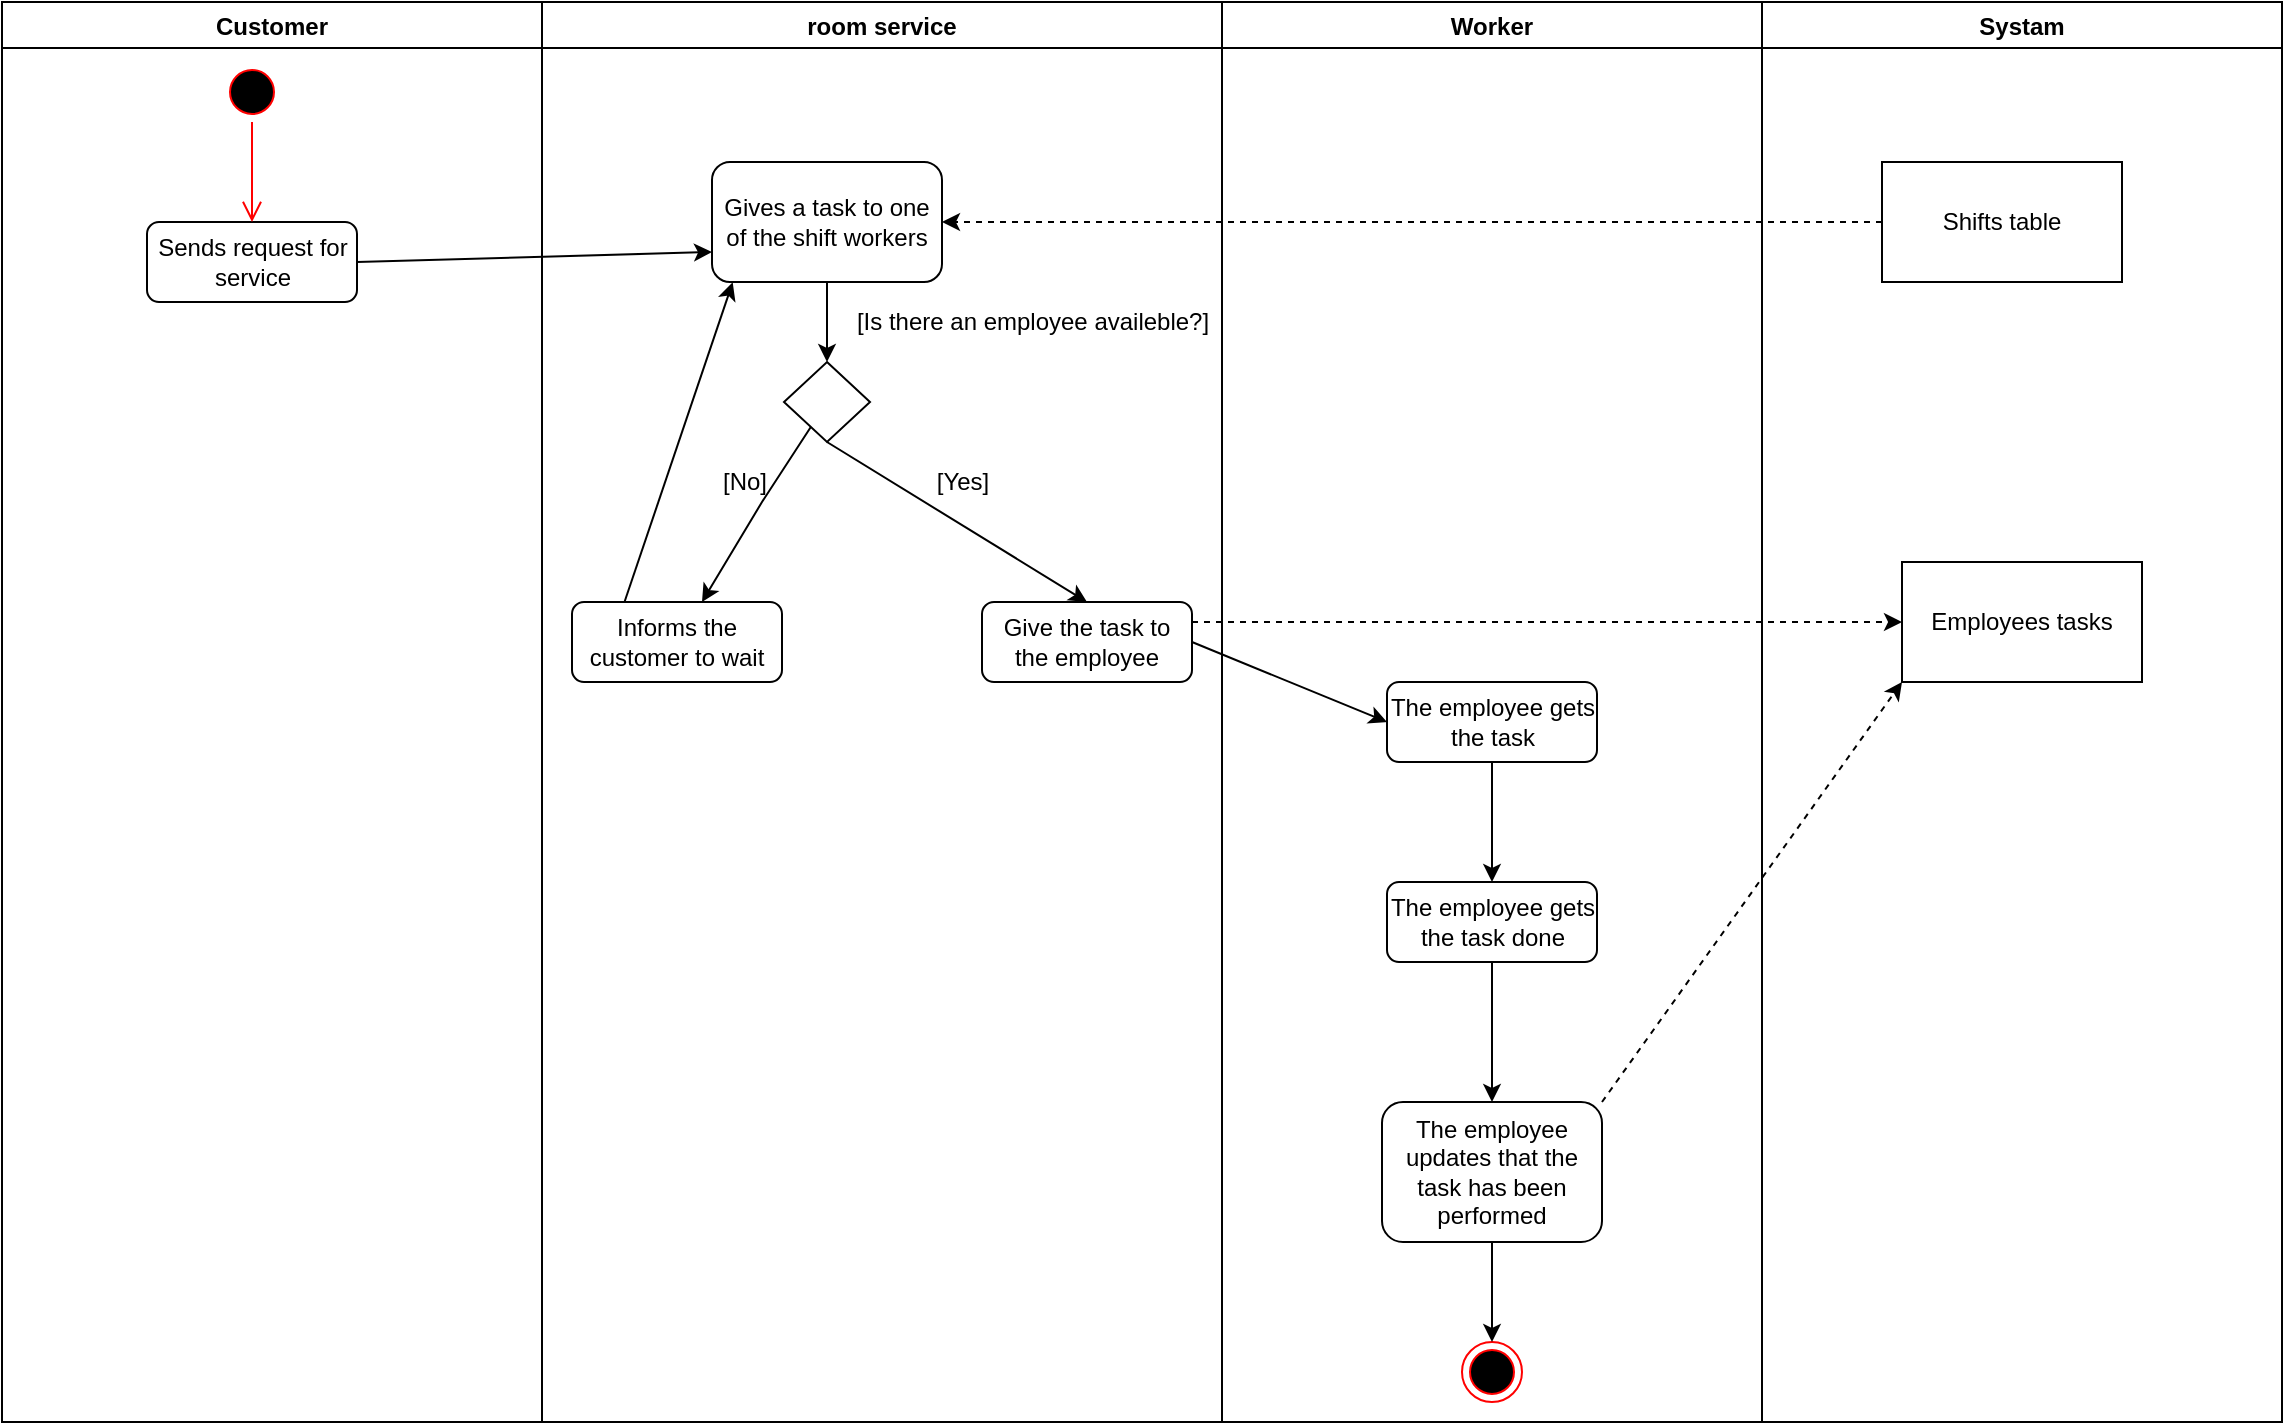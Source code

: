 <mxfile version="20.2.3" type="device"><diagram id="vcbtdFFCtinP55KqbZUI" name="Page-1"><mxGraphModel dx="2105" dy="551" grid="1" gridSize="10" guides="1" tooltips="1" connect="1" arrows="1" fold="1" page="1" pageScale="1" pageWidth="827" pageHeight="1169" math="0" shadow="0"><root><mxCell id="0"/><mxCell id="1" parent="0"/><mxCell id="6-Qii6ASkStRoT3FcNPo-1" value="room service" style="swimlane;" parent="1" vertex="1"><mxGeometry x="50" y="70" width="340" height="710" as="geometry"/></mxCell><mxCell id="6-Qii6ASkStRoT3FcNPo-10" value="Gives a task to one of the shift workers" style="rounded=1;whiteSpace=wrap;html=1;" parent="6-Qii6ASkStRoT3FcNPo-1" vertex="1"><mxGeometry x="85" y="80" width="115" height="60" as="geometry"/></mxCell><mxCell id="6-Qii6ASkStRoT3FcNPo-23" value="" style="rhombus;whiteSpace=wrap;html=1;" parent="6-Qii6ASkStRoT3FcNPo-1" vertex="1"><mxGeometry x="121" y="180" width="43" height="40" as="geometry"/></mxCell><mxCell id="6-Qii6ASkStRoT3FcNPo-22" value="" style="endArrow=classic;html=1;rounded=0;exitX=0.5;exitY=1;exitDx=0;exitDy=0;" parent="6-Qii6ASkStRoT3FcNPo-1" source="6-Qii6ASkStRoT3FcNPo-10" target="6-Qii6ASkStRoT3FcNPo-23" edge="1"><mxGeometry width="50" height="50" relative="1" as="geometry"><mxPoint x="100" y="240" as="sourcePoint"/><mxPoint x="143" y="190" as="targetPoint"/></mxGeometry></mxCell><mxCell id="6-Qii6ASkStRoT3FcNPo-24" value="[Is there an employee availeble?]" style="text;html=1;align=center;verticalAlign=middle;resizable=0;points=[];autosize=1;strokeColor=none;fillColor=none;" parent="6-Qii6ASkStRoT3FcNPo-1" vertex="1"><mxGeometry x="150" y="150" width="190" height="20" as="geometry"/></mxCell><mxCell id="6-Qii6ASkStRoT3FcNPo-18" value="Give the task to the employee" style="rounded=1;whiteSpace=wrap;html=1;" parent="6-Qii6ASkStRoT3FcNPo-1" vertex="1"><mxGeometry x="220" y="300" width="105" height="40" as="geometry"/></mxCell><mxCell id="6-Qii6ASkStRoT3FcNPo-26" value="[Yes]" style="text;html=1;align=center;verticalAlign=middle;resizable=0;points=[];autosize=1;strokeColor=none;fillColor=none;" parent="6-Qii6ASkStRoT3FcNPo-1" vertex="1"><mxGeometry x="190" y="230" width="40" height="20" as="geometry"/></mxCell><mxCell id="6-Qii6ASkStRoT3FcNPo-25" value="" style="endArrow=classic;html=1;rounded=0;exitX=0.5;exitY=1;exitDx=0;exitDy=0;entryX=0.5;entryY=0;entryDx=0;entryDy=0;" parent="6-Qii6ASkStRoT3FcNPo-1" source="6-Qii6ASkStRoT3FcNPo-23" target="6-Qii6ASkStRoT3FcNPo-18" edge="1"><mxGeometry width="50" height="50" relative="1" as="geometry"><mxPoint x="180" y="330" as="sourcePoint"/><mxPoint x="143" y="270" as="targetPoint"/></mxGeometry></mxCell><mxCell id="6-Qii6ASkStRoT3FcNPo-28" value="[No]" style="text;html=1;align=center;verticalAlign=middle;resizable=0;points=[];autosize=1;strokeColor=none;fillColor=none;" parent="6-Qii6ASkStRoT3FcNPo-1" vertex="1"><mxGeometry x="81" y="230" width="40" height="20" as="geometry"/></mxCell><mxCell id="6-Qii6ASkStRoT3FcNPo-17" value="Informs the customer to wait" style="rounded=1;whiteSpace=wrap;html=1;" parent="6-Qii6ASkStRoT3FcNPo-1" vertex="1"><mxGeometry x="15" y="300" width="105" height="40" as="geometry"/></mxCell><mxCell id="6-Qii6ASkStRoT3FcNPo-29" value="" style="endArrow=classic;html=1;rounded=0;exitX=0.25;exitY=0;exitDx=0;exitDy=0;entryX=0.09;entryY=1.003;entryDx=0;entryDy=0;entryPerimeter=0;" parent="6-Qii6ASkStRoT3FcNPo-1" source="6-Qii6ASkStRoT3FcNPo-17" target="6-Qii6ASkStRoT3FcNPo-10" edge="1"><mxGeometry width="50" height="50" relative="1" as="geometry"><mxPoint x="270" y="230" as="sourcePoint"/><mxPoint x="320" y="180" as="targetPoint"/></mxGeometry></mxCell><mxCell id="6-Qii6ASkStRoT3FcNPo-2" value="Worker" style="swimlane;" parent="1" vertex="1"><mxGeometry x="390" y="70" width="270" height="710" as="geometry"/></mxCell><mxCell id="6-Qii6ASkStRoT3FcNPo-15" value="The employee gets the task" style="rounded=1;whiteSpace=wrap;html=1;" parent="6-Qii6ASkStRoT3FcNPo-2" vertex="1"><mxGeometry x="82.5" y="340" width="105" height="40" as="geometry"/></mxCell><mxCell id="6-Qii6ASkStRoT3FcNPo-16" value="The employee gets the task done" style="rounded=1;whiteSpace=wrap;html=1;" parent="6-Qii6ASkStRoT3FcNPo-2" vertex="1"><mxGeometry x="82.5" y="440" width="105" height="40" as="geometry"/></mxCell><mxCell id="6-Qii6ASkStRoT3FcNPo-31" value="" style="endArrow=classic;html=1;rounded=0;entryX=0.5;entryY=0;entryDx=0;entryDy=0;exitX=0.5;exitY=1;exitDx=0;exitDy=0;" parent="6-Qii6ASkStRoT3FcNPo-2" source="6-Qii6ASkStRoT3FcNPo-15" target="6-Qii6ASkStRoT3FcNPo-16" edge="1"><mxGeometry width="50" height="50" relative="1" as="geometry"><mxPoint x="-70" y="470" as="sourcePoint"/><mxPoint x="-20" y="420" as="targetPoint"/></mxGeometry></mxCell><mxCell id="6-Qii6ASkStRoT3FcNPo-14" value="The employee updates that the task has been performed" style="rounded=1;whiteSpace=wrap;html=1;" parent="6-Qii6ASkStRoT3FcNPo-2" vertex="1"><mxGeometry x="80" y="550" width="110" height="70" as="geometry"/></mxCell><mxCell id="6-Qii6ASkStRoT3FcNPo-34" value="" style="endArrow=classic;html=1;rounded=0;entryX=0.5;entryY=0;entryDx=0;entryDy=0;exitX=0.5;exitY=1;exitDx=0;exitDy=0;" parent="6-Qii6ASkStRoT3FcNPo-2" source="6-Qii6ASkStRoT3FcNPo-16" target="6-Qii6ASkStRoT3FcNPo-14" edge="1"><mxGeometry width="50" height="50" relative="1" as="geometry"><mxPoint x="145" y="390" as="sourcePoint"/><mxPoint x="145" y="450" as="targetPoint"/></mxGeometry></mxCell><mxCell id="6-Qii6ASkStRoT3FcNPo-36" value="" style="ellipse;html=1;shape=endState;fillColor=#000000;strokeColor=#ff0000;" parent="6-Qii6ASkStRoT3FcNPo-2" vertex="1"><mxGeometry x="120" y="670" width="30" height="30" as="geometry"/></mxCell><mxCell id="6-Qii6ASkStRoT3FcNPo-37" value="" style="endArrow=classic;html=1;rounded=0;entryX=0.5;entryY=0;entryDx=0;entryDy=0;exitX=0.5;exitY=1;exitDx=0;exitDy=0;" parent="6-Qii6ASkStRoT3FcNPo-2" source="6-Qii6ASkStRoT3FcNPo-14" target="6-Qii6ASkStRoT3FcNPo-36" edge="1"><mxGeometry width="50" height="50" relative="1" as="geometry"><mxPoint x="145" y="490" as="sourcePoint"/><mxPoint x="145" y="560" as="targetPoint"/></mxGeometry></mxCell><mxCell id="6-Qii6ASkStRoT3FcNPo-3" value="Systam" style="swimlane;" parent="1" vertex="1"><mxGeometry x="660" y="70" width="260" height="710" as="geometry"/></mxCell><mxCell id="6-Qii6ASkStRoT3FcNPo-33" value="Employees tasks" style="rounded=0;whiteSpace=wrap;html=1;" parent="6-Qii6ASkStRoT3FcNPo-3" vertex="1"><mxGeometry x="70" y="280" width="120" height="60" as="geometry"/></mxCell><mxCell id="0B5tBW2ie_lMY_9TUOyC-2" value="Shifts table" style="rounded=0;whiteSpace=wrap;html=1;" vertex="1" parent="6-Qii6ASkStRoT3FcNPo-3"><mxGeometry x="60" y="80" width="120" height="60" as="geometry"/></mxCell><mxCell id="6-Qii6ASkStRoT3FcNPo-8" value="Customer" style="swimlane;" parent="1" vertex="1"><mxGeometry x="-220" y="70" width="270" height="710" as="geometry"/></mxCell><mxCell id="6-Qii6ASkStRoT3FcNPo-5" value="" style="ellipse;html=1;shape=startState;fillColor=#000000;strokeColor=#ff0000;" parent="6-Qii6ASkStRoT3FcNPo-8" vertex="1"><mxGeometry x="110" y="30" width="30" height="30" as="geometry"/></mxCell><mxCell id="6-Qii6ASkStRoT3FcNPo-7" value="Sends request for service" style="rounded=1;whiteSpace=wrap;html=1;" parent="6-Qii6ASkStRoT3FcNPo-8" vertex="1"><mxGeometry x="72.5" y="110" width="105" height="40" as="geometry"/></mxCell><mxCell id="6-Qii6ASkStRoT3FcNPo-6" value="" style="edgeStyle=orthogonalEdgeStyle;html=1;verticalAlign=bottom;endArrow=open;endSize=8;strokeColor=#ff0000;rounded=0;entryX=0.5;entryY=0;entryDx=0;entryDy=0;" parent="6-Qii6ASkStRoT3FcNPo-8" source="6-Qii6ASkStRoT3FcNPo-5" target="6-Qii6ASkStRoT3FcNPo-7" edge="1"><mxGeometry relative="1" as="geometry"><mxPoint x="125" y="110" as="targetPoint"/></mxGeometry></mxCell><mxCell id="6-Qii6ASkStRoT3FcNPo-9" value="" style="endArrow=classic;html=1;rounded=0;exitX=1;exitY=0.5;exitDx=0;exitDy=0;entryX=0;entryY=0.75;entryDx=0;entryDy=0;" parent="1" source="6-Qii6ASkStRoT3FcNPo-7" target="6-Qii6ASkStRoT3FcNPo-10" edge="1"><mxGeometry width="50" height="50" relative="1" as="geometry"><mxPoint x="-40" y="199.5" as="sourcePoint"/><mxPoint x="142.5" y="199.5" as="targetPoint"/></mxGeometry></mxCell><mxCell id="6-Qii6ASkStRoT3FcNPo-27" value="" style="endArrow=classic;html=1;rounded=0;" parent="1" source="6-Qii6ASkStRoT3FcNPo-23" edge="1"><mxGeometry width="50" height="50" relative="1" as="geometry"><mxPoint x="192.5" y="330" as="sourcePoint"/><mxPoint x="130" y="370" as="targetPoint"/><Array as="points"><mxPoint x="160" y="320"/></Array></mxGeometry></mxCell><mxCell id="6-Qii6ASkStRoT3FcNPo-30" value="" style="endArrow=classic;html=1;rounded=0;exitX=1;exitY=0.5;exitDx=0;exitDy=0;entryX=0;entryY=0.5;entryDx=0;entryDy=0;" parent="1" source="6-Qii6ASkStRoT3FcNPo-18" target="6-Qii6ASkStRoT3FcNPo-15" edge="1"><mxGeometry width="50" height="50" relative="1" as="geometry"><mxPoint x="320" y="500" as="sourcePoint"/><mxPoint x="370" y="450" as="targetPoint"/></mxGeometry></mxCell><mxCell id="6-Qii6ASkStRoT3FcNPo-32" value="" style="endArrow=classic;html=1;rounded=0;dashed=1;exitX=1;exitY=0.25;exitDx=0;exitDy=0;entryX=0;entryY=0.5;entryDx=0;entryDy=0;" parent="1" source="6-Qii6ASkStRoT3FcNPo-18" target="6-Qii6ASkStRoT3FcNPo-33" edge="1"><mxGeometry width="50" height="50" relative="1" as="geometry"><mxPoint x="725" y="210" as="sourcePoint"/><mxPoint x="690" y="380" as="targetPoint"/></mxGeometry></mxCell><mxCell id="6-Qii6ASkStRoT3FcNPo-35" value="" style="endArrow=classic;html=1;rounded=0;dashed=1;exitX=1;exitY=0;exitDx=0;exitDy=0;entryX=0;entryY=1;entryDx=0;entryDy=0;" parent="1" source="6-Qii6ASkStRoT3FcNPo-14" target="6-Qii6ASkStRoT3FcNPo-33" edge="1"><mxGeometry width="50" height="50" relative="1" as="geometry"><mxPoint x="385" y="390" as="sourcePoint"/><mxPoint x="740" y="390" as="targetPoint"/></mxGeometry></mxCell><mxCell id="0B5tBW2ie_lMY_9TUOyC-1" value="" style="endArrow=classic;html=1;rounded=0;dashed=1;entryX=1;entryY=0.5;entryDx=0;entryDy=0;exitX=0;exitY=0.5;exitDx=0;exitDy=0;" edge="1" parent="1" source="0B5tBW2ie_lMY_9TUOyC-2" target="6-Qii6ASkStRoT3FcNPo-10"><mxGeometry width="50" height="50" relative="1" as="geometry"><mxPoint x="700" y="180" as="sourcePoint"/><mxPoint x="735" y="200" as="targetPoint"/></mxGeometry></mxCell></root></mxGraphModel></diagram></mxfile>